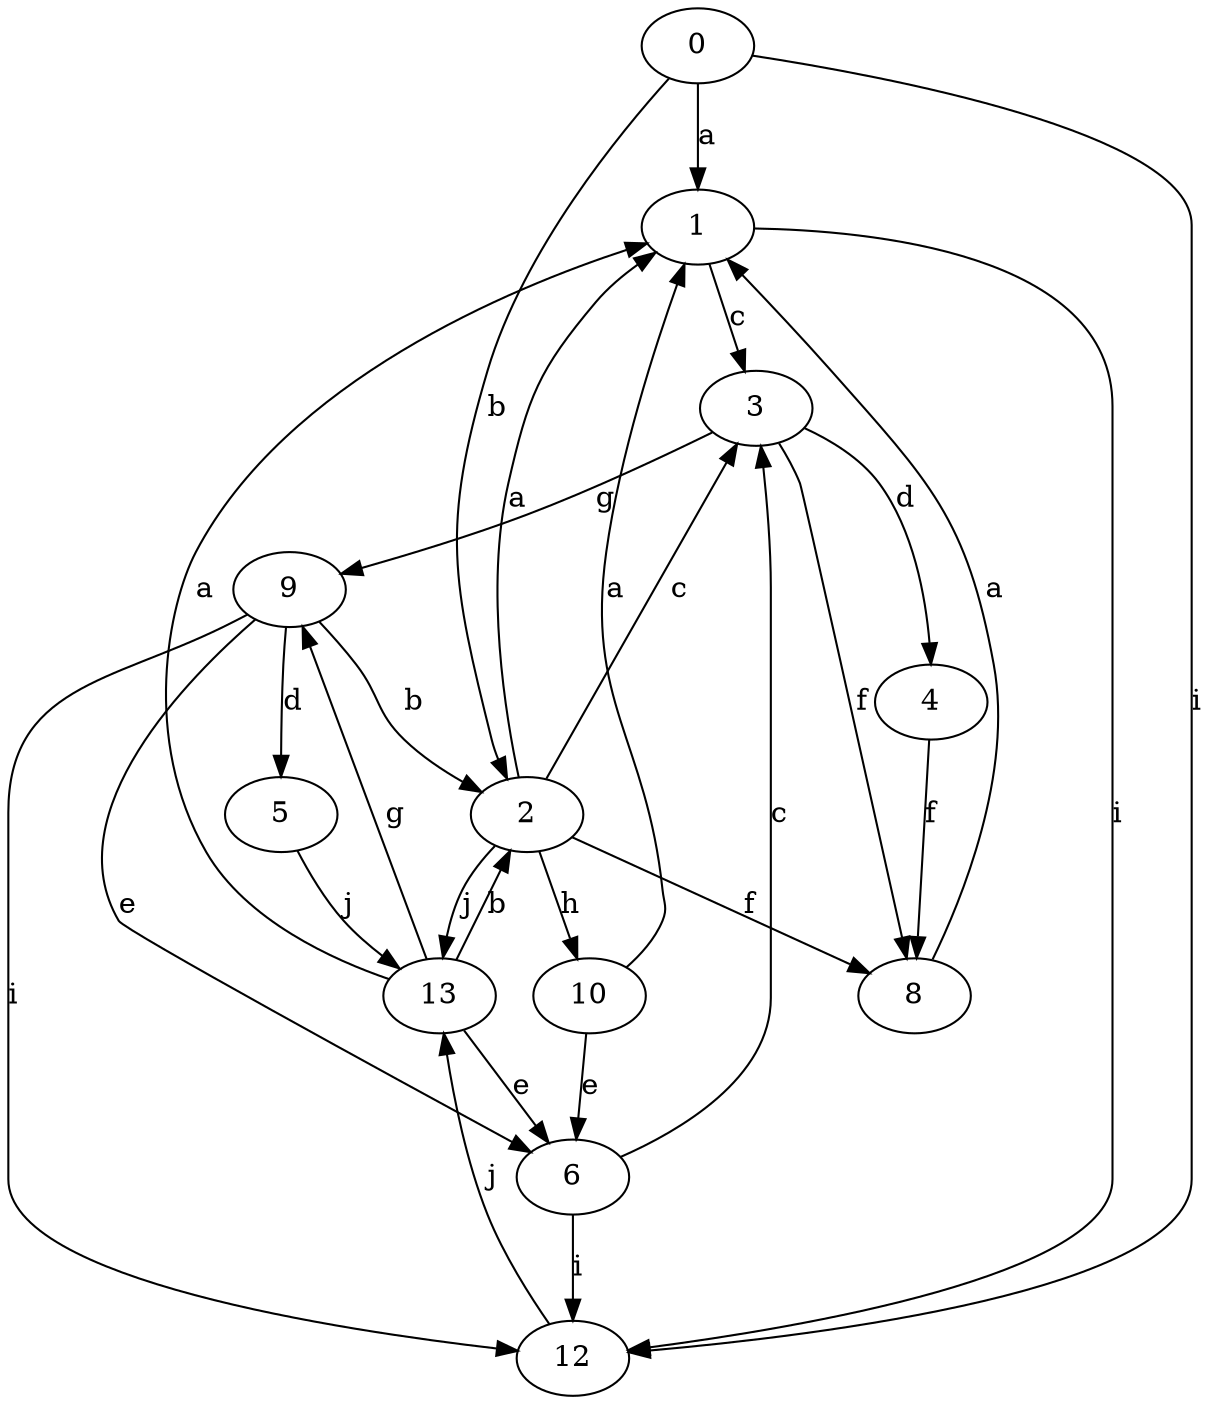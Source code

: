 strict digraph  {
1;
2;
3;
4;
5;
6;
8;
9;
10;
12;
13;
0;
1 -> 3  [label=c];
1 -> 12  [label=i];
2 -> 1  [label=a];
2 -> 3  [label=c];
2 -> 8  [label=f];
2 -> 10  [label=h];
2 -> 13  [label=j];
3 -> 4  [label=d];
3 -> 8  [label=f];
3 -> 9  [label=g];
4 -> 8  [label=f];
5 -> 13  [label=j];
6 -> 3  [label=c];
6 -> 12  [label=i];
8 -> 1  [label=a];
9 -> 2  [label=b];
9 -> 5  [label=d];
9 -> 6  [label=e];
9 -> 12  [label=i];
10 -> 1  [label=a];
10 -> 6  [label=e];
12 -> 13  [label=j];
13 -> 1  [label=a];
13 -> 2  [label=b];
13 -> 6  [label=e];
13 -> 9  [label=g];
0 -> 1  [label=a];
0 -> 2  [label=b];
0 -> 12  [label=i];
}

